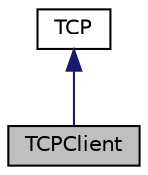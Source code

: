digraph "TCPClient"
{
  edge [fontname="Helvetica",fontsize="10",labelfontname="Helvetica",labelfontsize="10"];
  node [fontname="Helvetica",fontsize="10",shape=record];
  Node2 [label="TCPClient",height=0.2,width=0.4,color="black", fillcolor="grey75", style="filled", fontcolor="black"];
  Node3 -> Node2 [dir="back",color="midnightblue",fontsize="10",style="solid",fontname="Helvetica"];
  Node3 [label="TCP",height=0.2,width=0.4,color="black", fillcolor="white", style="filled",URL="$classTCP.html",tooltip="TCP: base class for the tcp client and server, implements sending and receiving data over the tcp con..."];
}
